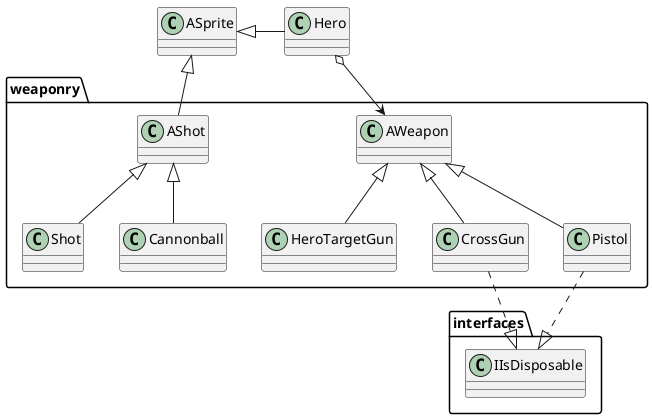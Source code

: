 @startuml
weaponry.AShot <|-- weaponry.Shot
weaponry.AWeapon <|-- weaponry.CrossGun
weaponry.AShot <|-- weaponry.Cannonball
interfaces.IIsDisposable <|.up. weaponry.Pistol
interfaces.IIsDisposable <|.up. weaponry.CrossGun
weaponry.AWeapon <|-- weaponry.Pistol
weaponry.AWeapon <|-- weaponry.HeroTargetGun
ASprite <|-- weaponry.AShot
Hero o--> weaponry.AWeapon
Hero -left-|> ASprite
@enduml